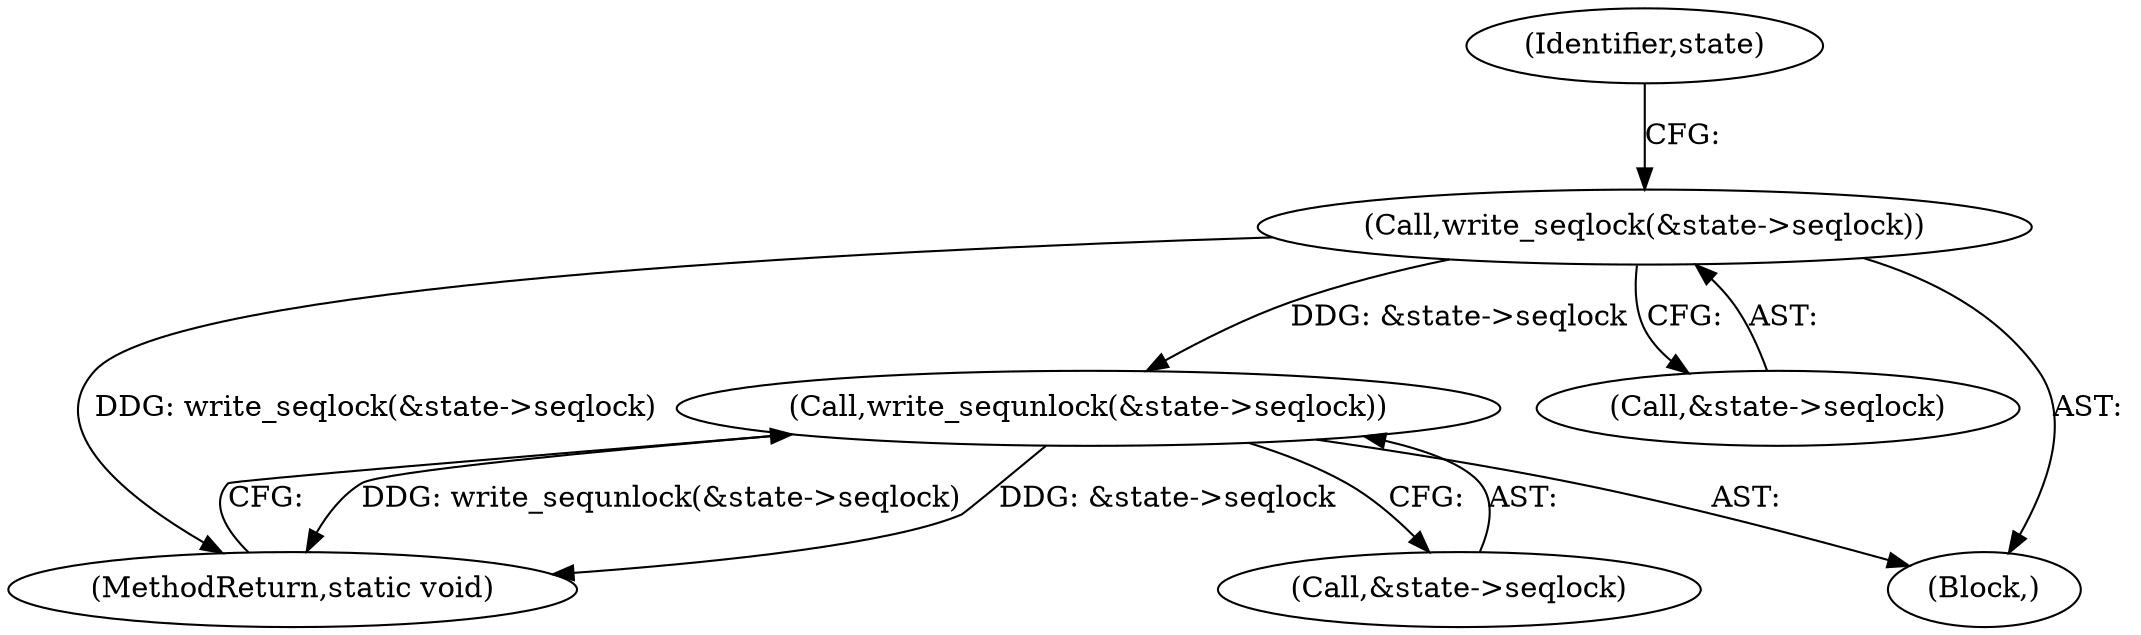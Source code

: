 digraph "0_linux_dc0b027dfadfcb8a5504f7d8052754bf8d501ab9_22@API" {
"1000114" [label="(Call,write_sequnlock(&state->seqlock))"];
"1000105" [label="(Call,write_seqlock(&state->seqlock))"];
"1000104" [label="(Block,)"];
"1000106" [label="(Call,&state->seqlock)"];
"1000105" [label="(Call,write_seqlock(&state->seqlock))"];
"1000111" [label="(Identifier,state)"];
"1000119" [label="(MethodReturn,static void)"];
"1000114" [label="(Call,write_sequnlock(&state->seqlock))"];
"1000115" [label="(Call,&state->seqlock)"];
"1000114" -> "1000104"  [label="AST: "];
"1000114" -> "1000115"  [label="CFG: "];
"1000115" -> "1000114"  [label="AST: "];
"1000119" -> "1000114"  [label="CFG: "];
"1000114" -> "1000119"  [label="DDG: write_sequnlock(&state->seqlock)"];
"1000114" -> "1000119"  [label="DDG: &state->seqlock"];
"1000105" -> "1000114"  [label="DDG: &state->seqlock"];
"1000105" -> "1000104"  [label="AST: "];
"1000105" -> "1000106"  [label="CFG: "];
"1000106" -> "1000105"  [label="AST: "];
"1000111" -> "1000105"  [label="CFG: "];
"1000105" -> "1000119"  [label="DDG: write_seqlock(&state->seqlock)"];
}

